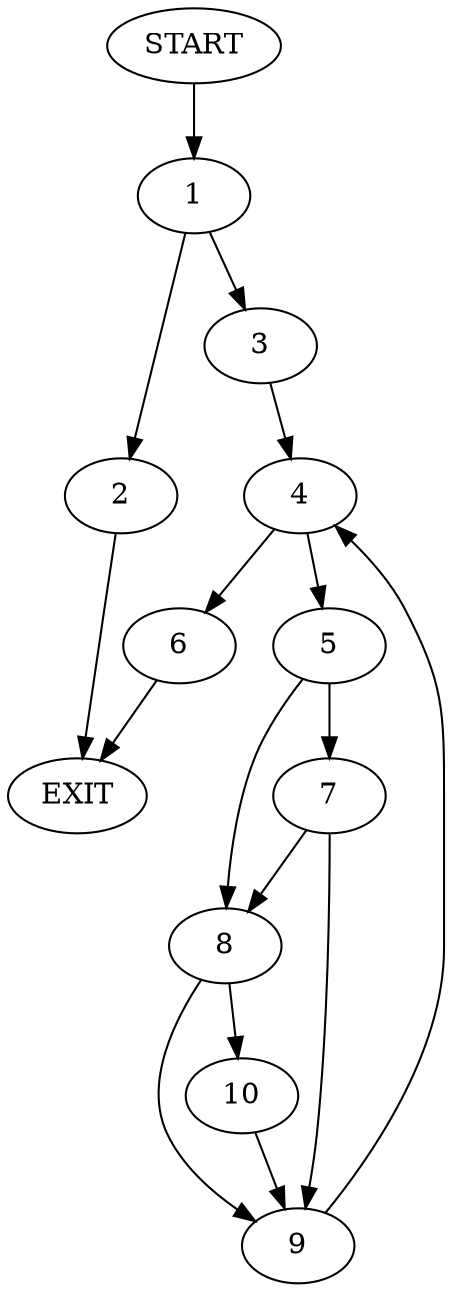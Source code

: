 digraph {
0 [label="START"]
11 [label="EXIT"]
0 -> 1
1 -> 2
1 -> 3
2 -> 11
3 -> 4
4 -> 5
4 -> 6
6 -> 11
5 -> 7
5 -> 8
7 -> 9
7 -> 8
8 -> 9
8 -> 10
9 -> 4
10 -> 9
}
